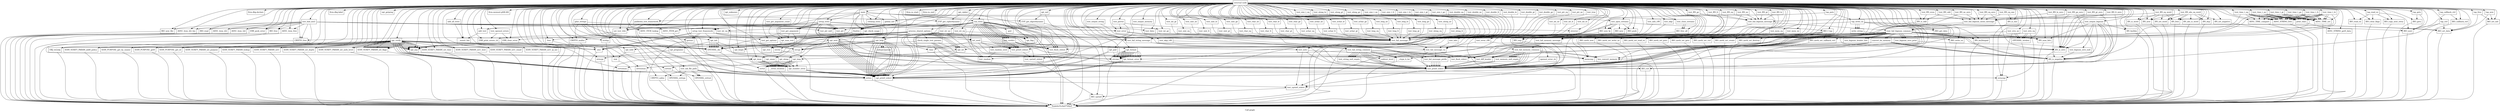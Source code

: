 digraph "Call graph" {
	label="Call graph";

	Node0x55c9e07604c0 [shape=record,label="{external node}"];
	Node0x55c9e07604c0 -> Node0x55c9e04ead40;
	Node0x55c9e07604c0 -> Node0x55c9e04eada0;
	Node0x55c9e07604c0 -> Node0x55c9e0549980;
	Node0x55c9e07604c0 -> Node0x55c9e0549630;
	Node0x55c9e07604c0 -> Node0x55c9e0549830;
	Node0x55c9e07604c0 -> Node0x55c9e05498a0;
	Node0x55c9e07604c0 -> Node0x55c9e0549a80;
	Node0x55c9e07604c0 -> Node0x55c9e0549af0;
	Node0x55c9e07604c0 -> Node0x55c9e0549b20;
	Node0x55c9e07604c0 -> Node0x55c9e04c09b0;
	Node0x55c9e07604c0 -> Node0x55c9e04c0a90;
	Node0x55c9e07604c0 -> Node0x55c9e04c0b70;
	Node0x55c9e07604c0 -> Node0x55c9e04c0be0;
	Node0x55c9e07604c0 -> Node0x55c9e04c13b0;
	Node0x55c9e07604c0 -> Node0x55c9e04c0c50;
	Node0x55c9e07604c0 -> Node0x55c9e04c0d30;
	Node0x55c9e07604c0 -> Node0x55c9e04c0da0;
	Node0x55c9e07604c0 -> Node0x55c9e04c1220;
	Node0x55c9e07604c0 -> Node0x55c9e0760610;
	Node0x55c9e07604c0 -> Node0x55c9e0760680;
	Node0x55c9e07604c0 -> Node0x55c9e0760720;
	Node0x55c9e07604c0 -> Node0x55c9e07607c0;
	Node0x55c9e07604c0 -> Node0x55c9e0760830;
	Node0x55c9e07604c0 -> Node0x55c9e07608a0;
	Node0x55c9e07604c0 -> Node0x55c9e07608d0;
	Node0x55c9e07604c0 -> Node0x55c9e07609b0;
	Node0x55c9e07604c0 -> Node0x55c9e0760a50;
	Node0x55c9e07604c0 -> Node0x55c9e0760ac0;
	Node0x55c9e07604c0 -> Node0x55c9e0760f80;
	Node0x55c9e07604c0 -> Node0x55c9e0761020;
	Node0x55c9e07604c0 -> Node0x55c9e0761090;
	Node0x55c9e07604c0 -> Node0x55c9e0761130;
	Node0x55c9e07604c0 -> Node0x55c9e0761160;
	Node0x55c9e07604c0 -> Node0x55c9e0761210;
	Node0x55c9e07604c0 -> Node0x55c9e0761240;
	Node0x55c9e07604c0 -> Node0x55c9e07612b0;
	Node0x55c9e07604c0 -> Node0x55c9e0761440;
	Node0x55c9e07604c0 -> Node0x55c9e07614b0;
	Node0x55c9e07604c0 -> Node0x55c9e0761590;
	Node0x55c9e07604c0 -> Node0x55c9e07615c0;
	Node0x55c9e07604c0 -> Node0x55c9e0762380;
	Node0x55c9e07604c0 -> Node0x55c9e07623b0;
	Node0x55c9e07604c0 -> Node0x55c9e0762490;
	Node0x55c9e07604c0 -> Node0x55c9e07624c0;
	Node0x55c9e07604c0 -> Node0x55c9e07625a0;
	Node0x55c9e07604c0 -> Node0x55c9e07625d0;
	Node0x55c9e07604c0 -> Node0x55c9e0762680;
	Node0x55c9e07604c0 -> Node0x55c9e07626f0;
	Node0x55c9e07604c0 -> Node0x55c9e0762760;
	Node0x55c9e07604c0 -> Node0x55c9e07627d0;
	Node0x55c9e07604c0 -> Node0x55c9e0762840;
	Node0x55c9e07604c0 -> Node0x55c9e07628b0;
	Node0x55c9e07604c0 -> Node0x55c9e0762920;
	Node0x55c9e07604c0 -> Node0x55c9e0762990;
	Node0x55c9e07604c0 -> Node0x55c9e0762a00;
	Node0x55c9e07604c0 -> Node0x55c9e0762a70;
	Node0x55c9e07604c0 -> Node0x55c9e0762ae0;
	Node0x55c9e07604c0 -> Node0x55c9e0762b50;
	Node0x55c9e07604c0 -> Node0x55c9e07633d0;
	Node0x55c9e07604c0 -> Node0x55c9e0763440;
	Node0x55c9e07604c0 -> Node0x55c9e07634b0;
	Node0x55c9e07604c0 -> Node0x55c9e0763520;
	Node0x55c9e07604c0 -> Node0x55c9e0763890;
	Node0x55c9e07604c0 -> Node0x55c9e0763930;
	Node0x55c9e07604c0 -> Node0x55c9e07638c0;
	Node0x55c9e07604c0 -> Node0x55c9e0764a20;
	Node0x55c9e07604c0 -> Node0x55c9e0764af0;
	Node0x55c9e07604c0 -> Node0x55c9e0764b60;
	Node0x55c9e07604c0 -> Node0x55c9e0764bd0;
	Node0x55c9e07604c0 -> Node0x55c9e0764c40;
	Node0x55c9e07604c0 -> Node0x55c9e0764ce0;
	Node0x55c9e07604c0 -> Node0x55c9e0764d10;
	Node0x55c9e07604c0 -> Node0x55c9e0549910;
	Node0x55c9e07604c0 -> Node0x55c9e0761b10;
	Node0x55c9e07604c0 -> Node0x55c9e0761be0;
	Node0x55c9e07604c0 -> Node0x55c9e0761c80;
	Node0x55c9e07604c0 -> Node0x55c9e0761cf0;
	Node0x55c9e07604c0 -> Node0x55c9e0761d60;
	Node0x55c9e07604c0 -> Node0x55c9e0761e70;
	Node0x55c9e07604c0 -> Node0x55c9e0762060;
	Node0x55c9e07604c0 -> Node0x55c9e07620d0;
	Node0x55c9e07604c0 -> Node0x55c9e0762170;
	Node0x55c9e07604c0 -> Node0x55c9e0762210;
	Node0x55c9e07604c0 -> Node0x55c9e057f4b0;
	Node0x55c9e07604c0 -> Node0x55c9e057fe10;
	Node0x55c9e07604c0 -> Node0x55c9e057feb0;
	Node0x55c9e07604c0 -> Node0x55c9e057ff50;
	Node0x55c9e07604c0 -> Node0x55c9e057ffc0;
	Node0x55c9e07604c0 -> Node0x55c9e0580200;
	Node0x55c9e07604c0 -> Node0x55c9e05802a0;
	Node0x55c9e07604c0 -> Node0x55c9e0580420;
	Node0x55c9e07604c0 -> Node0x55c9e0580450;
	Node0x55c9e07604c0 -> Node0x55c9e0580500;
	Node0x55c9e07604c0 -> Node0x55c9e0580680;
	Node0x55c9e07604c0 -> Node0x55c9e0580780;
	Node0x55c9e07604c0 -> Node0x55c9e0580b30;
	Node0x55c9e07604c0 -> Node0x55c9e04ead70;
	Node0x55c9e07604c0 -> Node0x55c9e0580a50;
	Node0x55c9e07604c0 -> Node0x55c9e0760a20;
	Node0x55c9e07604c0 -> Node0x55c9e0761ea0;
	Node0x55c9e07604c0 -> Node0x55c9e057fff0;
	Node0x55c9e07604c0 -> Node0x55c9e057f550;
	Node0x55c9e07604c0 -> Node0x55c9e0761fc0;
	Node0x55c9e07604c0 -> Node0x55c9e0580820;
	Node0x55c9e07604c0 -> Node0x55c9e0580d90;
	Node0x55c9e07604c0 -> Node0x55c9e0580dc0;
	Node0x55c9e07604c0 -> Node0x55c9e0580f60;
	Node0x55c9e07604c0 -> Node0x55c9e0581040;
	Node0x55c9e07604c0 -> Node0x55c9e0549750;
	Node0x55c9e07604c0 -> Node0x55c9e0581070;
	Node0x55c9e07604c0 -> Node0x55c9e05811a0;
	Node0x55c9e07604c0 -> Node0x55c9e05497c0;
	Node0x55c9e07604c0 -> Node0x55c9e05812b0;
	Node0x55c9e07604c0 -> Node0x55c9e0581420;
	Node0x55c9e07604c0 -> Node0x55c9e0581450;
	Node0x55c9e07604c0 -> Node0x55c9e04c0b00;
	Node0x55c9e07604c0 -> Node0x55c9e0581620;
	Node0x55c9e07604c0 -> Node0x55c9e05816c0;
	Node0x55c9e07604c0 -> Node0x55c9e0581760;
	Node0x55c9e07604c0 -> Node0x55c9e0581800;
	Node0x55c9e07604c0 -> Node0x55c9e04c0a20;
	Node0x55c9e07604c0 -> Node0x55c9e05818d0;
	Node0x55c9e07604c0 -> Node0x55c9e0581970;
	Node0x55c9e07604c0 -> Node0x55c9e0581a10;
	Node0x55c9e07604c0 -> Node0x55c9e0581ab0;
	Node0x55c9e07604c0 -> Node0x55c9e0581b50;
	Node0x55c9e07604c0 -> Node0x55c9e0581bf0;
	Node0x55c9e07604c0 -> Node0x55c9e0581c90;
	Node0x55c9e07604c0 -> Node0x55c9e0581d30;
	Node0x55c9e07604c0 -> Node0x55c9e0763a40;
	Node0x55c9e07604c0 -> Node0x55c9e0763ae0;
	Node0x55c9e07604c0 -> Node0x55c9e0763b80;
	Node0x55c9e07604c0 -> Node0x55c9e0763c20;
	Node0x55c9e07604c0 -> Node0x55c9e0763cc0;
	Node0x55c9e07604c0 -> Node0x55c9e0763d60;
	Node0x55c9e07604c0 -> Node0x55c9e0763e00;
	Node0x55c9e07604c0 -> Node0x55c9e0763ea0;
	Node0x55c9e07604c0 -> Node0x55c9e0763f40;
	Node0x55c9e07604c0 -> Node0x55c9e0763fe0;
	Node0x55c9e07604c0 -> Node0x55c9e0764080;
	Node0x55c9e07604c0 -> Node0x55c9e0764120;
	Node0x55c9e07604c0 -> Node0x55c9e07641c0;
	Node0x55c9e07604c0 -> Node0x55c9e0764260;
	Node0x55c9e07604c0 -> Node0x55c9e0764300;
	Node0x55c9e07604c0 -> Node0x55c9e07643a0;
	Node0x55c9e07604c0 -> Node0x55c9e0764440;
	Node0x55c9e07604c0 -> Node0x55c9e07644e0;
	Node0x55c9e07604c0 -> Node0x55c9e0764580;
	Node0x55c9e07604c0 -> Node0x55c9e0764620;
	Node0x55c9e07604c0 -> Node0x55c9e07646c0;
	Node0x55c9e07604c0 -> Node0x55c9e0764760;
	Node0x55c9e07604c0 -> Node0x55c9e0764800;
	Node0x55c9e07604c0 -> Node0x55c9e07648a0;
	Node0x55c9e07604c0 -> Node0x55c9e0764940;
	Node0x55c9e07604c0 -> Node0x55c9e0581d60;
	Node0x55c9e07604c0 -> Node0x55c9e0581e00;
	Node0x55c9e07604c0 -> Node0x55c9e0581ea0;
	Node0x55c9e07604c0 -> Node0x55c9e0581f40;
	Node0x55c9e07604c0 -> Node0x55c9e0581fe0;
	Node0x55c9e07604c0 -> Node0x55c9e0582080;
	Node0x55c9e07604c0 -> Node0x55c9e0582120;
	Node0x55c9e07604c0 -> Node0x55c9e05821c0;
	Node0x55c9e07604c0 -> Node0x55c9e0582260;
	Node0x55c9e07604c0 -> Node0x55c9e0582300;
	Node0x55c9e07604c0 -> Node0x55c9e05823a0;
	Node0x55c9e07604c0 -> Node0x55c9e04c0940;
	Node0x55c9e07604c0 -> Node0x55c9e05496a0;
	Node0x55c9e07604c0 -> Node0x55c9e05824a0;
	Node0x55c9e07604c0 -> Node0x55c9e04c0cc0;
	Node0x55c9e07604c0 -> Node0x55c9e0582570;
	Node0x55c9e07604c0 -> Node0x55c9e0582730;
	Node0x55c9e07604c0 -> Node0x55c9e0582760;
	Node0x55c9e07604c0 -> Node0x55c9e05828d0;
	Node0x55c9e07604c0 -> Node0x55c9e05829d0;
	Node0x55c9e07604c0 -> Node0x55c9e0582a00;
	Node0x55c9e07604c0 -> Node0x55c9e0582b00;
	Node0x55c9e07604c0 -> Node0x55c9e0582be0;
	Node0x55c9e07604c0 -> Node0x55c9e0582ce0;
	Node0x55c9e07604c0 -> Node0x55c9e0582e40;
	Node0x55c9e07604c0 -> Node0x55c9e0582eb0;
	Node0x55c9e07604c0 -> Node0x55c9e0583010;
	Node0x55c9e07604c0 -> Node0x55c9e0583040;
	Node0x55c9e07604c0 -> Node0x55c9e0583100;
	Node0x55c9e07604c0 -> Node0x55c9e05831c0;
	Node0x55c9e07604c0 -> Node0x55c9e05832c0;
	Node0x55c9e07604c0 -> Node0x55c9e0583440;
	Node0x55c9e07604c0 -> Node0x55c9e0528d00;
	Node0x55c9e07604c0 -> Node0x55c9e0528d30;
	Node0x55c9e07604c0 -> Node0x55c9e0528e80;
	Node0x55c9e07604c0 -> Node0x55c9e0528ef0;
	Node0x55c9e07604c0 -> Node0x55c9e0529040;
	Node0x55c9e07604c0 -> Node0x55c9e05290b0;
	Node0x55c9e07604c0 -> Node0x55c9e0529240;
	Node0x55c9e07604c0 -> Node0x55c9e05292e0;
	Node0x55c9e07604c0 -> Node0x55c9e0529350;
	Node0x55c9e07604c0 -> Node0x55c9e0529440;
	Node0x55c9e07604c0 -> Node0x55c9e0529470;
	Node0x55c9e07604c0 -> Node0x55c9e0529570;
	Node0x55c9e07604c0 -> Node0x55c9e0529610;
	Node0x55c9e07604c0 -> Node0x55c9e05295a0;
	Node0x55c9e07604c0 -> Node0x55c9e05297a0;
	Node0x55c9e07604c0 -> Node0x55c9e05299e0;
	Node0x55c9e07604c0 -> Node0x55c9e0529a50;
	Node0x55c9e07604c0 -> Node0x55c9e0529a80;
	Node0x55c9e07604c0 -> Node0x55c9e0529b30;
	Node0x55c9e07604c0 -> Node0x55c9e0529d40;
	Node0x55c9e07604c0 -> Node0x55c9e0529db0;
	Node0x55c9e07604c0 -> Node0x55c9e0529de0;
	Node0x55c9e07604c0 -> Node0x55c9e052a010;
	Node0x55c9e07604c0 -> Node0x55c9e052a0e0;
	Node0x55c9e07604c0 -> Node0x55c9e052a1e0;
	Node0x55c9e07604c0 -> Node0x55c9e052a210;
	Node0x55c9e07604c0 -> Node0x55c9e052a390;
	Node0x55c9e07604c0 -> Node0x55c9e052a510;
	Node0x55c9e07604c0 -> Node0x55c9e052a690;
	Node0x55c9e07604c0 -> Node0x55c9e05807f0;
	Node0x55c9e07604c0 -> Node0x55c9e052a810;
	Node0x55c9e07604c0 -> Node0x55c9e052aa40;
	Node0x55c9e07604c0 -> Node0x55c9e052aab0;
	Node0x55c9e07604c0 -> Node0x55c9e0580ac0;
	Node0x55c9e07604c0 -> Node0x55c9e052acc0;
	Node0x55c9e07604c0 -> Node0x55c9e057fcf0;
	Node0x55c9e07604c0 -> Node0x55c9e04dbc40;
	Node0x55c9e07604c0 -> Node0x55c9e0580b90;
	Node0x55c9e07604c0 -> Node0x55c9e0761f50;
	Node0x55c9e07604c0 -> Node0x55c9e04dbd40;
	Node0x55c9e07604c0 -> Node0x55c9e057fd60;
	Node0x55c9e07604c0 -> Node0x55c9e04dbe40;
	Node0x55c9e07604c0 -> Node0x55c9e05825a0;
	Node0x55c9e07604c0 -> Node0x55c9e04dc1e0;
	Node0x55c9e07604c0 -> Node0x55c9e04dc6e0;
	Node0x55c9e07604c0 -> Node0x55c9e0582d80;
	Node0x55c9e07604c0 -> Node0x55c9e04dc870;
	Node0x55c9e07604c0 -> Node0x55c9e04dc9e0;
	Node0x55c9e07604c0 -> Node0x55c9e0582f50;
	Node0x55c9e07604c0 -> Node0x55c9e04dd080;
	Node0x55c9e07604c0 -> Node0x55c9e04dd0f0;
	Node0x55c9e07604c0 -> Node0x55c9e0582b70;
	Node0x55c9e07604c0 -> Node0x55c9e04dd360;
	Node0x55c9e07604c0 -> Node0x55c9e0580890;
	Node0x55c9e07604c0 -> Node0x55c9e052a990;
	Node0x55c9e07604c0 -> Node0x55c9e04dd500;
	Node0x55c9e07604c0 -> Node0x55c9e04ddb80;
	Node0x55c9e07604c0 -> Node0x55c9e04dd5a0;
	Node0x55c9e07604c0 -> Node0x55c9e04ddde0;
	Node0x55c9e07604c0 -> Node0x55c9e04dd530;
	Node0x55c9e07604c0 -> Node0x55c9e04ddfd0;
	Node0x55c9e07604c0 -> Node0x55c9e04dd6a0;
	Node0x55c9e07604c0 -> Node0x55c9e04de070;
	Node0x55c9e07604c0 -> Node0x55c9e04dd710;
	Node0x55c9e07604c0 -> Node0x55c9e04de1d0;
	Node0x55c9e07604c0 -> Node0x55c9e04dd780;
	Node0x55c9e07604c0 -> Node0x55c9e04de350;
	Node0x55c9e07604c0 -> Node0x55c9e04dd7f0;
	Node0x55c9e07604c0 -> Node0x55c9e04de460;
	Node0x55c9e07604c0 -> Node0x55c9e04dd860;
	Node0x55c9e07604c0 -> Node0x55c9e04de550;
	Node0x55c9e07604c0 -> Node0x55c9e04dd8d0;
	Node0x55c9e07604c0 -> Node0x55c9e04ddbf0;
	Node0x55c9e07604c0 -> Node0x55c9e04e2600;
	Node0x55c9e07604c0 -> Node0x55c9e04ddc20;
	Node0x55c9e07604c0 -> Node0x55c9e04de3f0;
	Node0x55c9e07604c0 -> Node0x55c9e04de110;
	Node0x55c9e07604c0 -> Node0x55c9e04dde80;
	Node0x55c9e07604c0 -> Node0x55c9e04dde10;
	Node0x55c9e07604c0 -> Node0x55c9e04ddf30;
	Node0x55c9e07604c0 -> Node0x55c9e04ddc90;
	Node0x55c9e07604c0 -> Node0x55c9e04e2870;
	Node0x55c9e04eada0 [shape=record,label="{setup_tests}"];
	Node0x55c9e04eada0 -> Node0x55c9e04ead70;
	Node0x55c9e04eada0 -> Node0x55c9e05496a0;
	Node0x55c9e04eada0 -> Node0x55c9e04ead70;
	Node0x55c9e04eada0 -> Node0x55c9e05496a0;
	Node0x55c9e04eada0 -> Node0x55c9e04ead70;
	Node0x55c9e04eada0 -> Node0x55c9e05496a0;
	Node0x55c9e04eada0 -> Node0x55c9e0549630;
	Node0x55c9e04eada0 -> Node0x55c9e0549750;
	Node0x55c9e04eada0 -> Node0x55c9e05497c0;
	Node0x55c9e04eada0 -> Node0x55c9e0549830;
	Node0x55c9e04eada0 -> Node0x55c9e05497c0;
	Node0x55c9e04eada0 -> Node0x55c9e05498a0;
	Node0x55c9e04eada0 -> Node0x55c9e0549750;
	Node0x55c9e04eada0 -> Node0x55c9e0549910;
	Node0x55c9e04ead40 [shape=record,label="{test_get_options}"];
	Node0x55c9e0549980 [shape=record,label="{llvm.dbg.declare}"];
	Node0x55c9e0549630 [shape=record,label="{ASN1_ITEM_lookup}"];
	Node0x55c9e0549630 -> Node0x55c9e075f4e0;
	Node0x55c9e04c0c50 [shape=record,label="{ERR_peek_error}"];
	Node0x55c9e04c0c50 -> Node0x55c9e075f4e0;
	Node0x55c9e04c0d30 [shape=record,label="{BIO_free}"];
	Node0x55c9e04c0d30 -> Node0x55c9e075f4e0;
	Node0x55c9e04c0da0 [shape=record,label="{CRYPTO_free}"];
	Node0x55c9e04c0da0 -> Node0x55c9e075f4e0;
	Node0x55c9e04c1220 [shape=record,label="{ASN1_item_free}"];
	Node0x55c9e04c1220 -> Node0x55c9e075f4e0;
	Node0x55c9e0760610 [shape=record,label="{opt_progname}"];
	Node0x55c9e0760610 -> Node0x55c9e0760680;
	Node0x55c9e0760610 -> Node0x55c9e0760720;
	Node0x55c9e0760680 [shape=record,label="{strlen}"];
	Node0x55c9e0760680 -> Node0x55c9e075f4e0;
	Node0x55c9e0760720 [shape=record,label="{strncpy}"];
	Node0x55c9e0760720 -> Node0x55c9e075f4e0;
	Node0x55c9e07607c0 [shape=record,label="{opt_getprog}"];
	Node0x55c9e05814c0 [shape=record,label="{test_fail_message}"];
	Node0x55c9e05814c0 -> Node0x55c9e0580f00;
	Node0x55c9e0581620 [shape=record,label="{test_int_ne}"];
	Node0x55c9e0581620 -> Node0x55c9e05814c0;
	Node0x55c9e05816c0 [shape=record,label="{test_int_lt}"];
	Node0x55c9e05816c0 -> Node0x55c9e05814c0;
	Node0x55c9e0581760 [shape=record,label="{test_int_le}"];
	Node0x55c9e0581760 -> Node0x55c9e05814c0;
	Node0x55c9e0581800 [shape=record,label="{test_int_gt}"];
	Node0x55c9e0581800 -> Node0x55c9e05814c0;
	Node0x55c9e04c0a20 [shape=record,label="{test_int_ge}"];
	Node0x55c9e04c0a20 -> Node0x55c9e05814c0;
	Node0x55c9e05818d0 [shape=record,label="{test_uint_eq}"];
	Node0x55c9e05818d0 -> Node0x55c9e05814c0;
	Node0x55c9e0581970 [shape=record,label="{test_uint_ne}"];
	Node0x55c9e0581970 -> Node0x55c9e05814c0;
	Node0x55c9e0581a10 [shape=record,label="{test_uint_lt}"];
	Node0x55c9e0581a10 -> Node0x55c9e05814c0;
	Node0x55c9e0581ab0 [shape=record,label="{test_uint_le}"];
	Node0x55c9e0581ab0 -> Node0x55c9e05814c0;
	Node0x55c9e0581b50 [shape=record,label="{test_uint_gt}"];
	Node0x55c9e0581b50 -> Node0x55c9e05814c0;
	Node0x55c9e0581bf0 [shape=record,label="{test_uint_ge}"];
	Node0x55c9e0581bf0 -> Node0x55c9e05814c0;
	Node0x55c9e0581c90 [shape=record,label="{test_char_eq}"];
	Node0x55c9e0581c90 -> Node0x55c9e05814c0;
	Node0x55c9e0581d30 [shape=record,label="{test_char_ne}"];
	Node0x55c9e0581d30 -> Node0x55c9e05814c0;
	Node0x55c9e0763a40 [shape=record,label="{test_char_lt}"];
	Node0x55c9e0763a40 -> Node0x55c9e05814c0;
	Node0x55c9e0763ae0 [shape=record,label="{test_char_le}"];
	Node0x55c9e0763ae0 -> Node0x55c9e05814c0;
	Node0x55c9e0763b80 [shape=record,label="{test_char_gt}"];
	Node0x55c9e0763b80 -> Node0x55c9e05814c0;
	Node0x55c9e0763c20 [shape=record,label="{test_char_ge}"];
	Node0x55c9e0763c20 -> Node0x55c9e05814c0;
	Node0x55c9e0763cc0 [shape=record,label="{test_uchar_eq}"];
	Node0x55c9e0763cc0 -> Node0x55c9e05814c0;
	Node0x55c9e0763d60 [shape=record,label="{test_uchar_ne}"];
	Node0x55c9e0763d60 -> Node0x55c9e05814c0;
	Node0x55c9e0763e00 [shape=record,label="{test_uchar_lt}"];
	Node0x55c9e0763e00 -> Node0x55c9e05814c0;
	Node0x55c9e0763ea0 [shape=record,label="{test_uchar_le}"];
	Node0x55c9e0763ea0 -> Node0x55c9e05814c0;
	Node0x55c9e0763f40 [shape=record,label="{test_uchar_gt}"];
	Node0x55c9e0763f40 -> Node0x55c9e05814c0;
	Node0x55c9e0763fe0 [shape=record,label="{test_uchar_ge}"];
	Node0x55c9e0763fe0 -> Node0x55c9e05814c0;
	Node0x55c9e0764080 [shape=record,label="{test_long_eq}"];
	Node0x55c9e0764080 -> Node0x55c9e05814c0;
	Node0x55c9e0582f50 [shape=record,label="{test_fail_bignum_mono_message}"];
	Node0x55c9e0582f50 -> Node0x55c9e04dc780;
	Node0x55c9e0582f50 -> Node0x55c9e057fff0;
	Node0x55c9e04dd080 [shape=record,label="{test_output_bignum}"];
	Node0x55c9e04dd080 -> Node0x55c9e0582eb0;
	Node0x55c9e04dd080 -> Node0x55c9e04dcf30;
	Node0x55c9e04dd080 -> Node0x55c9e057fff0;
	Node0x55c9e04dd080 -> Node0x55c9e04dc870;
	Node0x55c9e04dd080 -> Node0x55c9e04dd0f0;
	Node0x55c9e04dd080 -> Node0x55c9e04dd000;
	Node0x55c9e04dd080 -> Node0x55c9e05832c0;
	Node0x55c9e04dd080 -> Node0x55c9e057fff0;
	Node0x55c9e04dd080 -> Node0x55c9e04dc780;
	Node0x55c9e04dd0f0 [shape=record,label="{BN_bn2bin}"];
	Node0x55c9e04dd0f0 -> Node0x55c9e075f4e0;
	Node0x55c9e0582b70 [shape=record,label="{test_fail_memory_message}"];
	Node0x55c9e0582b70 -> Node0x55c9e04dd330;
	Node0x55c9e0582b70 -> Node0x55c9e057fff0;
	Node0x55c9e04dd330 [shape=record,label="{test_fail_memory_common}"];
	Node0x55c9e04dd330 -> Node0x55c9e0580d90;
	Node0x55c9e04dd330 -> Node0x55c9e04dd3d0;
	Node0x55c9e04dd330 -> Node0x55c9e04dc060;
	Node0x55c9e04dd330 -> Node0x55c9e04dd3d0;
	Node0x55c9e04dd330 -> Node0x55c9e04dd3d0;
	Node0x55c9e04dd330 -> Node0x55c9e04c0be0;
	Node0x55c9e04dd330 -> Node0x55c9e04dc060;
	Node0x55c9e04dd330 -> Node0x55c9e04dd000;
	Node0x55c9e04dd330 -> Node0x55c9e04dd000;
	Node0x55c9e04dd330 -> Node0x55c9e057fff0;
	Node0x55c9e04dd330 -> Node0x55c9e04dd3d0;
	Node0x55c9e04dd330 -> Node0x55c9e057fff0;
	Node0x55c9e04dd330 -> Node0x55c9e04dd3d0;
	Node0x55c9e04dd330 -> Node0x55c9e057fff0;
	Node0x55c9e04dd330 -> Node0x55c9e057fff0;
	Node0x55c9e04dd330 -> Node0x55c9e057fd60;
	Node0x55c9e04dd3d0 [shape=record,label="{test_memory_null_empty}"];
	Node0x55c9e04dd3d0 -> Node0x55c9e057fff0;
	Node0x55c9e04dd3d0 -> Node0x55c9e057fff0;
	Node0x55c9e04dd360 [shape=record,label="{test_output_memory}"];
	Node0x55c9e04dd360 -> Node0x55c9e04dd330;
	Node0x55c9e0580890 [shape=record,label="{global_init}"];
	Node0x55c9e052a990 [shape=record,label="{BIO_f_tap}"];
	Node0x55c9e052a990 -> Node0x55c9e04dd500;
	Node0x55c9e052a990 -> Node0x55c9e04dd5a0;
	Node0x55c9e052a990 -> Node0x55c9e04dd530;
	Node0x55c9e052a990 -> Node0x55c9e04dd6a0;
	Node0x55c9e052a990 -> Node0x55c9e04dd710;
	Node0x55c9e052a990 -> Node0x55c9e04dd780;
	Node0x55c9e052a990 -> Node0x55c9e04dd7f0;
	Node0x55c9e052a990 -> Node0x55c9e04dd860;
	Node0x55c9e052a990 -> Node0x55c9e04dd8d0;
	Node0x55c9e04dd500 [shape=record,label="{BIO_meth_new}"];
	Node0x55c9e04dd500 -> Node0x55c9e075f4e0;
	Node0x55c9e04ddb80 [shape=record,label="{tap_write_ex}"];
	Node0x55c9e04ddb80 -> Node0x55c9e04ddbf0;
	Node0x55c9e04ddb80 -> Node0x55c9e04ddc90;
	Node0x55c9e04ddb80 -> Node0x55c9e04ddc20;
	Node0x55c9e04ddb80 -> Node0x55c9e0761c80;
	Node0x55c9e04ddb80 -> Node0x55c9e04ddd40;
	Node0x55c9e04ddb80 -> Node0x55c9e04ddd40;
	Node0x55c9e04ddb80 -> Node0x55c9e04ddd40;
	Node0x55c9e04ddb80 -> Node0x55c9e04ddc20;
	Node0x55c9e04dd5a0 [shape=record,label="{BIO_meth_set_write_ex}"];
	Node0x55c9e04dd5a0 -> Node0x55c9e075f4e0;
	Node0x55c9e04ddde0 [shape=record,label="{tap_read_ex}"];
	Node0x55c9e04ddde0 -> Node0x55c9e04ddbf0;
	Node0x55c9e04ddde0 -> Node0x55c9e04dde80;
	Node0x55c9e04ddde0 -> Node0x55c9e04dde10;
	Node0x55c9e04ddde0 -> Node0x55c9e04ddf30;
	Node0x55c9e04dd530 [shape=record,label="{BIO_meth_set_read_ex}"];
	Node0x55c9e04dd530 -> Node0x55c9e075f4e0;
	Node0x55c9e04ddfd0 [shape=record,label="{tap_puts}"];
	Node0x55c9e04ddfd0 -> Node0x55c9e0760680;
	Node0x55c9e04ddfd0 -> Node0x55c9e04ddb80;
	Node0x55c9e04dd6a0 [shape=record,label="{BIO_meth_set_puts}"];
	Node0x55c9e04dd6a0 -> Node0x55c9e075f4e0;
	Node0x55c9e04de070 [shape=record,label="{tap_gets}"];
	Node0x55c9e04de070 -> Node0x55c9e04ddbf0;
	Node0x55c9e04de070 -> Node0x55c9e04de110;
	Node0x55c9e0549830 [shape=record,label="{ASN1_ITEM_get}"];
	Node0x55c9e0549830 -> Node0x55c9e075f4e0;
	Node0x55c9e05498a0 [shape=record,label="{strcmp}"];
	Node0x55c9e05498a0 -> Node0x55c9e075f4e0;
	Node0x55c9e0549a80 [shape=record,label="{test_bad_asn1}"];
	Node0x55c9e0549a80 -> Node0x55c9e0549af0;
	Node0x55c9e0549a80 -> Node0x55c9e05496a0;
	Node0x55c9e0549a80 -> Node0x55c9e0549b20;
	Node0x55c9e0549a80 -> Node0x55c9e04c0940;
	Node0x55c9e0549a80 -> Node0x55c9e04c09b0;
	Node0x55c9e0549a80 -> Node0x55c9e04c0a20;
	Node0x55c9e0549a80 -> Node0x55c9e04c0a90;
	Node0x55c9e0549a80 -> Node0x55c9e04c0b00;
	Node0x55c9e0549a80 -> Node0x55c9e04c0b70;
	Node0x55c9e0549a80 -> Node0x55c9e04c0b00;
	Node0x55c9e0549a80 -> Node0x55c9e04c0be0;
	Node0x55c9e0549a80 -> Node0x55c9e04c0b00;
	Node0x55c9e0549a80 -> Node0x55c9e04c0b00;
	Node0x55c9e0549a80 -> Node0x55c9e04c0c50;
	Node0x55c9e0549a80 -> Node0x55c9e04c0cc0;
	Node0x55c9e0549a80 -> Node0x55c9e04c0d30;
	Node0x55c9e0549a80 -> Node0x55c9e04c0da0;
	Node0x55c9e0549a80 -> Node0x55c9e04c1220;
	Node0x55c9e0549af0 [shape=record,label="{BIO_new_file}"];
	Node0x55c9e0549af0 -> Node0x55c9e075f4e0;
	Node0x55c9e0549b20 [shape=record,label="{ASN1_item_d2i_bio}"];
	Node0x55c9e0549b20 -> Node0x55c9e075f4e0;
	Node0x55c9e04c09b0 [shape=record,label="{BIO_read}"];
	Node0x55c9e04c09b0 -> Node0x55c9e075f4e0;
	Node0x55c9e04c0a90 [shape=record,label="{ASN1_item_d2i}"];
	Node0x55c9e04c0a90 -> Node0x55c9e075f4e0;
	Node0x55c9e04c0b70 [shape=record,label="{ASN1_item_i2d}"];
	Node0x55c9e04c0b70 -> Node0x55c9e075f4e0;
	Node0x55c9e04c0be0 [shape=record,label="{memcmp}"];
	Node0x55c9e04c0be0 -> Node0x55c9e075f4e0;
	Node0x55c9e04c13b0 [shape=record,label="{llvm.dbg.label}"];
	Node0x55c9e057fff0 [shape=record,label="{test_printf_stderr}"];
	Node0x55c9e057fff0 -> Node0x55c9e0580b90;
	Node0x55c9e057f550 [shape=record,label="{test_random}"];
	Node0x55c9e0761fc0 [shape=record,label="{test_random_seed}"];
	Node0x55c9e0761fc0 -> Node0x55c9e057f550;
	Node0x55c9e0580820 [shape=record,label="{cleanup_tests}"];
	Node0x55c9e0580d90 [shape=record,label="{test_fail_message_prefix}"];
	Node0x55c9e0580d90 -> Node0x55c9e057fff0;
	Node0x55c9e0580d90 -> Node0x55c9e057fff0;
	Node0x55c9e0580d90 -> Node0x55c9e057fff0;
	Node0x55c9e0580d90 -> Node0x55c9e057fff0;
	Node0x55c9e0580d90 -> Node0x55c9e057fff0;
	Node0x55c9e0580d90 -> Node0x55c9e057fff0;
	Node0x55c9e0580dc0 [shape=record,label="{test_info_c90}"];
	Node0x55c9e0580dc0 -> Node0x55c9e0580f00;
	Node0x55c9e0580f00 [shape=record,label="{test_fail_message_va}"];
	Node0x55c9e0580f00 -> Node0x55c9e0580d90;
	Node0x55c9e0580f00 -> Node0x55c9e0580b90;
	Node0x55c9e0580f00 -> Node0x55c9e057fff0;
	Node0x55c9e0580f00 -> Node0x55c9e057fd60;
	Node0x55c9e0580f60 [shape=record,label="{test_info}"];
	Node0x55c9e0580f60 -> Node0x55c9e0580f00;
	Node0x55c9e0581040 [shape=record,label="{test_error_c90}"];
	Node0x55c9e0581040 -> Node0x55c9e0580f00;
	Node0x55c9e0581040 -> Node0x55c9e057fff0;
	Node0x55c9e0549750 [shape=record,label="{test_error}"];
	Node0x55c9e0549750 -> Node0x55c9e0580f00;
	Node0x55c9e0549750 -> Node0x55c9e057fff0;
	Node0x55c9e0581070 [shape=record,label="{test_perror}"];
	Node0x55c9e0581070 -> Node0x55c9e0761240;
	Node0x55c9e0581070 -> Node0x55c9e05811a0;
	Node0x55c9e0581070 -> Node0x55c9e0549750;
	Node0x55c9e05811a0 [shape=record,label="{strerror}"];
	Node0x55c9e05811a0 -> Node0x55c9e075f4e0;
	Node0x55c9e05497c0 [shape=record,label="{test_note}"];
	Node0x55c9e05497c0 -> Node0x55c9e0580b90;
	Node0x55c9e05497c0 -> Node0x55c9e057fff0;
	Node0x55c9e05497c0 -> Node0x55c9e057fd60;
	Node0x55c9e05812b0 [shape=record,label="{test_skip}"];
	Node0x55c9e05812b0 -> Node0x55c9e0580f00;
	Node0x55c9e0581420 [shape=record,label="{test_skip_c90}"];
	Node0x55c9e0581420 -> Node0x55c9e0580f00;
	Node0x55c9e0581420 -> Node0x55c9e057fff0;
	Node0x55c9e0581450 [shape=record,label="{test_openssl_errors}"];
	Node0x55c9e0581450 -> Node0x55c9e057feb0;
	Node0x55c9e0581450 -> Node0x55c9e057fe10;
	Node0x55c9e04c0b00 [shape=record,label="{test_int_eq}"];
	Node0x55c9e04c0b00 -> Node0x55c9e05814c0;
	Node0x55c9e057fd60 [shape=record,label="{test_flush_stderr}"];
	Node0x55c9e057fd60 -> Node0x55c9e04dbd40;
	Node0x55c9e04dbe40 [shape=record,label="{openssl_error_cb}"];
	Node0x55c9e04dbe40 -> Node0x55c9e057fff0;
	Node0x55c9e05825a0 [shape=record,label="{test_fail_string_message}"];
	Node0x55c9e05825a0 -> Node0x55c9e04dbee0;
	Node0x55c9e05825a0 -> Node0x55c9e057fff0;
	Node0x55c9e04dbee0 [shape=record,label="{test_fail_string_common}"];
	Node0x55c9e04dbee0 -> Node0x55c9e0761c80;
	Node0x55c9e04dbee0 -> Node0x55c9e0580d90;
	Node0x55c9e04dbee0 -> Node0x55c9e04dbf10;
	Node0x55c9e04dbee0 -> Node0x55c9e04dc060;
	Node0x55c9e04dbee0 -> Node0x55c9e04dbf10;
	Node0x55c9e04dbee0 -> Node0x55c9e04dbf10;
	Node0x55c9e04dbee0 -> Node0x55c9e05498a0;
	Node0x55c9e04dbee0 -> Node0x55c9e04dc060;
	Node0x55c9e04dbee0 -> Node0x55c9e04dc1e0;
	Node0x55c9e04dbee0 -> Node0x55c9e04dc1e0;
	Node0x55c9e04dbee0 -> Node0x55c9e057fff0;
	Node0x55c9e04dbee0 -> Node0x55c9e04dbf10;
	Node0x55c9e04dbee0 -> Node0x55c9e057fff0;
	Node0x55c9e04dbee0 -> Node0x55c9e04dbf10;
	Node0x55c9e04dbee0 -> Node0x55c9e057fff0;
	Node0x55c9e04dbee0 -> Node0x55c9e057fff0;
	Node0x55c9e04dbee0 -> Node0x55c9e057fd60;
	Node0x55c9e04dbf10 [shape=record,label="{test_string_null_empty}"];
	Node0x55c9e04dbf10 -> Node0x55c9e057fff0;
	Node0x55c9e04dbf10 -> Node0x55c9e057fff0;
	Node0x55c9e04dc060 [shape=record,label="{test_diff_header}"];
	Node0x55c9e04dc060 -> Node0x55c9e057fff0;
	Node0x55c9e04dc060 -> Node0x55c9e057fff0;
	Node0x55c9e04dc1e0 [shape=record,label="{__ctype_b_loc}"];
	Node0x55c9e04dc1e0 -> Node0x55c9e075f4e0;
	Node0x55c9e04dc6e0 [shape=record,label="{test_output_string}"];
	Node0x55c9e04dc6e0 -> Node0x55c9e04dbee0;
	Node0x55c9e0582d80 [shape=record,label="{test_fail_bignum_message}"];
	Node0x55c9e0582d80 -> Node0x55c9e04dc780;
	Node0x55c9e0582d80 -> Node0x55c9e057fff0;
	Node0x55c9e04dc780 [shape=record,label="{test_fail_bignum_common}"];
	Node0x55c9e04dc780 -> Node0x55c9e0580d90;
	Node0x55c9e04dc780 -> Node0x55c9e04dc870;
	Node0x55c9e04dc780 -> Node0x55c9e05832c0;
	Node0x55c9e04dc780 -> Node0x55c9e04dc870;
	Node0x55c9e04dc780 -> Node0x55c9e05832c0;
	Node0x55c9e04dc780 -> Node0x55c9e04dc7b0;
	Node0x55c9e04dc780 -> Node0x55c9e04dc970;
	Node0x55c9e04dc780 -> Node0x55c9e04dc060;
	Node0x55c9e04dc780 -> Node0x55c9e04dc7b0;
	Node0x55c9e04dc780 -> Node0x55c9e04dc970;
	Node0x55c9e04dc780 -> Node0x55c9e04dc970;
	Node0x55c9e04dc780 -> Node0x55c9e0582ce0;
	Node0x55c9e04dc780 -> Node0x55c9e04dc060;
	Node0x55c9e04dc780 -> Node0x55c9e04dc7b0;
	Node0x55c9e04dc780 -> Node0x55c9e05802a0;
	Node0x55c9e04dc780 -> Node0x55c9e057fff0;
	Node0x55c9e04dc780 -> Node0x55c9e04dc9e0;
	Node0x55c9e04dc780 -> Node0x55c9e04dc9e0;
	Node0x55c9e04dc780 -> Node0x55c9e04dce60;
	Node0x55c9e04dc780 -> Node0x55c9e04dce60;
	Node0x55c9e04dc780 -> Node0x55c9e057fff0;
	Node0x55c9e04dc780 -> Node0x55c9e057fff0;
	Node0x55c9e04dc780 -> Node0x55c9e057fff0;
	Node0x55c9e04dc780 -> Node0x55c9e057fff0;
	Node0x55c9e04dc780 -> Node0x55c9e057fff0;
	Node0x55c9e04dc780 -> Node0x55c9e057fff0;
	Node0x55c9e04dc780 -> Node0x55c9e057fd60;
	Node0x55c9e04dc780 -> Node0x55c9e04c0da0;
	Node0x55c9e04dc870 [shape=record,label="{BN_num_bits}"];
	Node0x55c9e04dc870 -> Node0x55c9e075f4e0;
	Node0x55c9e04dc7b0 [shape=record,label="{test_bignum_header_line}"];
	Node0x55c9e04dc7b0 -> Node0x55c9e057fff0;
	Node0x55c9e04dc970 [shape=record,label="{test_bignum_zero_print}"];
	Node0x55c9e04dc970 -> Node0x55c9e04dcf30;
	Node0x55c9e04dc970 -> Node0x55c9e057fff0;
	Node0x55c9e04dc9e0 [shape=record,label="{BN_bn2binpad}"];
	Node0x55c9e04dc9e0 -> Node0x55c9e075f4e0;
	Node0x55c9e04dce60 [shape=record,label="{convert_bn_memory}"];
	Node0x55c9e04dce60 -> Node0x55c9e0582eb0;
	Node0x55c9e04dce60 -> Node0x55c9e04dd000;
	Node0x55c9e04dce60 -> Node0x55c9e05832c0;
	Node0x55c9e04dce60 -> Node0x55c9e05832c0;
	Node0x55c9e04dce60 -> Node0x55c9e05832c0;
	Node0x55c9e04dce60 -> Node0x55c9e0760680;
	Node0x55c9e04dce60 -> Node0x55c9e0764d10;
	Node0x55c9e04dd000 [shape=record,label="{hex_convert_memory}"];
	Node0x55c9e04dcf30 [shape=record,label="{test_bignum_zero_null}"];
	Node0x55c9e04dcf30 -> Node0x55c9e05832c0;
	Node0x55c9e0760830 [shape=record,label="{opt_init}"];
	Node0x55c9e0760830 -> Node0x55c9e07608a0;
	Node0x55c9e0760830 -> Node0x55c9e0760610;
	Node0x55c9e0760830 -> Node0x55c9e07608d0;
	Node0x55c9e0760830 -> Node0x55c9e07608d0;
	Node0x55c9e0760830 -> Node0x55c9e07608d0;
	Node0x55c9e0760830 -> Node0x55c9e05498a0;
	Node0x55c9e0760830 -> Node0x55c9e07608d0;
	Node0x55c9e0760830 -> Node0x55c9e07608d0;
	Node0x55c9e0760830 -> Node0x55c9e07608d0;
	Node0x55c9e07608a0 [shape=record,label="{opt_begin}"];
	Node0x55c9e07608d0 [shape=record,label="{OPENSSL_die}"];
	Node0x55c9e07608d0 -> Node0x55c9e075f4e0;
	Node0x55c9e07609b0 [shape=record,label="{opt_format_error}"];
	Node0x55c9e07609b0 -> Node0x55c9e0760a20;
	Node0x55c9e07609b0 -> Node0x55c9e0760a20;
	Node0x55c9e07609b0 -> Node0x55c9e0760a20;
	Node0x55c9e0760a50 [shape=record,label="{opt_format}"];
	Node0x55c9e0760a50 -> Node0x55c9e07609b0;
	Node0x55c9e0760a50 -> Node0x55c9e07609b0;
	Node0x55c9e0760a50 -> Node0x55c9e07609b0;
	Node0x55c9e0760a50 -> Node0x55c9e05498a0;
	Node0x55c9e0760a50 -> Node0x55c9e05498a0;
	Node0x55c9e0760a50 -> Node0x55c9e07609b0;
	Node0x55c9e0760a50 -> Node0x55c9e07609b0;
	Node0x55c9e0760a50 -> Node0x55c9e07609b0;
	Node0x55c9e0760a50 -> Node0x55c9e07609b0;
	Node0x55c9e0760a50 -> Node0x55c9e07609b0;
	Node0x55c9e0760a50 -> Node0x55c9e07609b0;
	Node0x55c9e0760a50 -> Node0x55c9e05498a0;
	Node0x55c9e0760a50 -> Node0x55c9e05498a0;
	Node0x55c9e0760a50 -> Node0x55c9e07609b0;
	Node0x55c9e0760a50 -> Node0x55c9e05498a0;
	Node0x55c9e0760a50 -> Node0x55c9e05498a0;
	Node0x55c9e0760a50 -> Node0x55c9e07609b0;
	Node0x55c9e0760a50 -> Node0x55c9e05498a0;
	Node0x55c9e0760a50 -> Node0x55c9e05498a0;
	Node0x55c9e0760a50 -> Node0x55c9e05498a0;
	Node0x55c9e0760a50 -> Node0x55c9e05498a0;
	Node0x55c9e0760a50 -> Node0x55c9e07609b0;
	Node0x55c9e07623b0 [shape=record,label="{strtoumax}"];
	Node0x55c9e07623b0 -> Node0x55c9e075f4e0;
	Node0x55c9e0760ac0 [shape=record,label="{opt_cipher}"];
	Node0x55c9e0760ac0 -> Node0x55c9e0760f80;
	Node0x55c9e0760ac0 -> Node0x55c9e0760a20;
	Node0x55c9e0760f80 [shape=record,label="{EVP_get_cipherbyname}"];
	Node0x55c9e0760f80 -> Node0x55c9e075f4e0;
	Node0x55c9e0761020 [shape=record,label="{opt_md}"];
	Node0x55c9e0761020 -> Node0x55c9e0761090;
	Node0x55c9e0761020 -> Node0x55c9e0760a20;
	Node0x55c9e0761090 [shape=record,label="{EVP_get_digestbyname}"];
	Node0x55c9e0761090 -> Node0x55c9e075f4e0;
	Node0x55c9e0761130 [shape=record,label="{opt_pair}"];
	Node0x55c9e0761130 -> Node0x55c9e05498a0;
	Node0x55c9e0761130 -> Node0x55c9e0760a20;
	Node0x55c9e0761130 -> Node0x55c9e0760a20;
	Node0x55c9e0761160 [shape=record,label="{opt_int}"];
	Node0x55c9e0761160 -> Node0x55c9e0761210;
	Node0x55c9e0761160 -> Node0x55c9e0760a20;
	Node0x55c9e0761210 [shape=record,label="{opt_long}"];
	Node0x55c9e0761210 -> Node0x55c9e0761240;
	Node0x55c9e0761210 -> Node0x55c9e0761240;
	Node0x55c9e0761210 -> Node0x55c9e07612b0;
	Node0x55c9e0761210 -> Node0x55c9e0761240;
	Node0x55c9e0761210 -> Node0x55c9e0761240;
	Node0x55c9e0761210 -> Node0x55c9e07613b0;
	Node0x55c9e0761210 -> Node0x55c9e0761240;
	Node0x55c9e0761210 -> Node0x55c9e0761240;
	Node0x55c9e0761240 [shape=record,label="{__errno_location}"];
	Node0x55c9e0761240 -> Node0x55c9e075f4e0;
	Node0x55c9e07612b0 [shape=record,label="{strtol}"];
	Node0x55c9e07612b0 -> Node0x55c9e075f4e0;
	Node0x55c9e07613b0 [shape=record,label="{opt_number_error}"];
	Node0x55c9e07613b0 -> Node0x55c9e0760680;
	Node0x55c9e07613b0 -> Node0x55c9e07614b0;
	Node0x55c9e07613b0 -> Node0x55c9e0760a20;
	Node0x55c9e07613b0 -> Node0x55c9e0760a20;
	Node0x55c9e0761440 [shape=record,label="{llvm.memset.p0i8.i64}"];
	Node0x55c9e07614b0 [shape=record,label="{strncmp}"];
	Node0x55c9e07614b0 -> Node0x55c9e075f4e0;
	Node0x55c9e0761590 [shape=record,label="{opt_imax}"];
	Node0x55c9e0761590 -> Node0x55c9e0761240;
	Node0x55c9e0761590 -> Node0x55c9e0761240;
	Node0x55c9e0761590 -> Node0x55c9e07615c0;
	Node0x55c9e0761590 -> Node0x55c9e0761240;
	Node0x55c9e0761590 -> Node0x55c9e0761240;
	Node0x55c9e0761590 -> Node0x55c9e07613b0;
	Node0x55c9e0761590 -> Node0x55c9e0761240;
	Node0x55c9e0761590 -> Node0x55c9e0761240;
	Node0x55c9e07615c0 [shape=record,label="{strtoimax}"];
	Node0x55c9e07615c0 -> Node0x55c9e075f4e0;
	Node0x55c9e0762380 [shape=record,label="{opt_umax}"];
	Node0x55c9e0762380 -> Node0x55c9e0761240;
	Node0x55c9e0762380 -> Node0x55c9e0761240;
	Node0x55c9e0762380 -> Node0x55c9e07623b0;
	Node0x55c9e0762380 -> Node0x55c9e0761240;
	Node0x55c9e0762380 -> Node0x55c9e0761240;
	Node0x55c9e0762380 -> Node0x55c9e07613b0;
	Node0x55c9e0762380 -> Node0x55c9e0761240;
	Node0x55c9e0762380 -> Node0x55c9e0761240;
	Node0x55c9e0762490 [shape=record,label="{opt_ulong}"];
	Node0x55c9e0762490 -> Node0x55c9e0761240;
	Node0x55c9e0762490 -> Node0x55c9e0761240;
	Node0x55c9e0762490 -> Node0x55c9e07624c0;
	Node0x55c9e0762490 -> Node0x55c9e0761240;
	Node0x55c9e0762490 -> Node0x55c9e0761240;
	Node0x55c9e0762490 -> Node0x55c9e07613b0;
	Node0x55c9e0762490 -> Node0x55c9e0761240;
	Node0x55c9e0762490 -> Node0x55c9e0761240;
	Node0x55c9e07624c0 [shape=record,label="{strtoul}"];
	Node0x55c9e07624c0 -> Node0x55c9e075f4e0;
	Node0x55c9e07625a0 [shape=record,label="{opt_verify}"];
	Node0x55c9e07625a0 -> Node0x55c9e07608d0;
	Node0x55c9e07625a0 -> Node0x55c9e07608d0;
	Node0x55c9e07625a0 -> Node0x55c9e07608d0;
	Node0x55c9e07625a0 -> Node0x55c9e07625d0;
	Node0x55c9e07625a0 -> Node0x55c9e0762680;
	Node0x55c9e07625a0 -> Node0x55c9e07625d0;
	Node0x55c9e07625a0 -> Node0x55c9e0760a20;
	Node0x55c9e07625a0 -> Node0x55c9e07626f0;
	Node0x55c9e07625a0 -> Node0x55c9e07625d0;
	Node0x55c9e07625a0 -> Node0x55c9e0762760;
	Node0x55c9e07625a0 -> Node0x55c9e07625d0;
	Node0x55c9e07625a0 -> Node0x55c9e0760a20;
	Node0x55c9e07625a0 -> Node0x55c9e07627d0;
	Node0x55c9e07625a0 -> Node0x55c9e0762840;
	Node0x55c9e07625a0 -> Node0x55c9e07628b0;
	Node0x55c9e07625a0 -> Node0x55c9e07625d0;
	Node0x55c9e07625a0 -> Node0x55c9e0760a20;
	Node0x55c9e07625a0 -> Node0x55c9e07625d0;
	Node0x55c9e07625a0 -> Node0x55c9e0762920;
	Node0x55c9e07625a0 -> Node0x55c9e07625d0;
	Node0x55c9e07625a0 -> Node0x55c9e0760a20;
	Node0x55c9e07625a0 -> Node0x55c9e0762990;
	Node0x55c9e07625a0 -> Node0x55c9e07625d0;
	Node0x55c9e07625a0 -> Node0x55c9e0762a00;
	Node0x55c9e07625a0 -> Node0x55c9e0762a70;
	Node0x55c9e07625a0 -> Node0x55c9e07625d0;
	Node0x55c9e07625a0 -> Node0x55c9e0762a00;
	Node0x55c9e07625a0 -> Node0x55c9e0762ae0;
	Node0x55c9e07625a0 -> Node0x55c9e07625d0;
	Node0x55c9e07625a0 -> Node0x55c9e0761590;
	Node0x55c9e07625a0 -> Node0x55c9e07625d0;
	Node0x55c9e07625a0 -> Node0x55c9e0760a20;
	Node0x55c9e07625a0 -> Node0x55c9e0762b50;
	Node0x55c9e07625a0 -> Node0x55c9e07625d0;
	Node0x55c9e07625a0 -> Node0x55c9e07633d0;
	Node0x55c9e07625a0 -> Node0x55c9e07625d0;
	Node0x55c9e07625a0 -> Node0x55c9e0763440;
	Node0x55c9e07625a0 -> Node0x55c9e07625d0;
	Node0x55c9e07625a0 -> Node0x55c9e07634b0;
	Node0x55c9e07625a0 -> Node0x55c9e0763520;
	Node0x55c9e07625a0 -> Node0x55c9e0763520;
	Node0x55c9e07625a0 -> Node0x55c9e0763520;
	Node0x55c9e07625a0 -> Node0x55c9e0763520;
	Node0x55c9e07625a0 -> Node0x55c9e0763520;
	Node0x55c9e07625a0 -> Node0x55c9e0763520;
	Node0x55c9e07625a0 -> Node0x55c9e0763520;
	Node0x55c9e07625a0 -> Node0x55c9e0763520;
	Node0x55c9e07625a0 -> Node0x55c9e0763520;
	Node0x55c9e07625a0 -> Node0x55c9e0763520;
	Node0x55c9e07625a0 -> Node0x55c9e0763520;
	Node0x55c9e07625a0 -> Node0x55c9e0763520;
	Node0x55c9e07625a0 -> Node0x55c9e0763520;
	Node0x55c9e07625a0 -> Node0x55c9e0763520;
	Node0x55c9e07625a0 -> Node0x55c9e0763520;
	Node0x55c9e07625a0 -> Node0x55c9e0763520;
	Node0x55c9e07625a0 -> Node0x55c9e0763520;
	Node0x55c9e07625a0 -> Node0x55c9e0763520;
	Node0x55c9e07625a0 -> Node0x55c9e0763520;
	Node0x55c9e07625a0 -> Node0x55c9e0763520;
	Node0x55c9e07625d0 [shape=record,label="{opt_arg}"];
	Node0x55c9e0762680 [shape=record,label="{OBJ_txt2obj}"];
	Node0x55c9e0762680 -> Node0x55c9e075f4e0;
	Node0x55c9e0580200 [shape=record,label="{glue_strings}"];
	Node0x55c9e0580200 -> Node0x55c9e0760680;
	Node0x55c9e0580200 -> Node0x55c9e05802a0;
	Node0x55c9e0580200 -> Node0x55c9e05496a0;
	Node0x55c9e0580200 -> Node0x55c9e0764d10;
	Node0x55c9e0580200 -> Node0x55c9e0760680;
	Node0x55c9e05802a0 [shape=record,label="{CRYPTO_malloc}"];
	Node0x55c9e05802a0 -> Node0x55c9e075f4e0;
	Node0x55c9e0580420 [shape=record,label="{test_mk_file_path}"];
	Node0x55c9e0580420 -> Node0x55c9e0760680;
	Node0x55c9e0580420 -> Node0x55c9e0760680;
	Node0x55c9e0580420 -> Node0x55c9e0760680;
	Node0x55c9e0580420 -> Node0x55c9e0580450;
	Node0x55c9e0580420 -> Node0x55c9e0580500;
	Node0x55c9e0580420 -> Node0x55c9e0580680;
	Node0x55c9e0580420 -> Node0x55c9e0580680;
	Node0x55c9e0580450 [shape=record,label="{CRYPTO_zalloc}"];
	Node0x55c9e0580450 -> Node0x55c9e075f4e0;
	Node0x55c9e0580500 [shape=record,label="{OPENSSL_strlcpy}"];
	Node0x55c9e0580500 -> Node0x55c9e075f4e0;
	Node0x55c9e0580680 [shape=record,label="{OPENSSL_strlcat}"];
	Node0x55c9e0580680 -> Node0x55c9e075f4e0;
	Node0x55c9e0580780 [shape=record,label="{main}"];
	Node0x55c9e0580780 -> Node0x55c9e05807f0;
	Node0x55c9e0580780 -> Node0x55c9e0580890;
	Node0x55c9e0580780 -> Node0x55c9e057fff0;
	Node0x55c9e0580780 -> Node0x55c9e0761cf0;
	Node0x55c9e0580780 -> Node0x55c9e04eada0;
	Node0x55c9e0580780 -> Node0x55c9e057f4b0;
	Node0x55c9e0580780 -> Node0x55c9e0580820;
	Node0x55c9e0580780 -> Node0x55c9e0580a50;
	Node0x55c9e0580780 -> Node0x55c9e04ead40;
	Node0x55c9e0580780 -> Node0x55c9e0764ce0;
	Node0x55c9e0580780 -> Node0x55c9e0762060;
	Node0x55c9e0580780 -> Node0x55c9e0580ac0;
	Node0x55c9e0580b30 [shape=record,label="{test_get_argument_count}"];
	Node0x55c9e0580b30 -> Node0x55c9e0764c40;
	Node0x55c9e07626f0 [shape=record,label="{X509_VERIFY_PARAM_add0_policy}"];
	Node0x55c9e07626f0 -> Node0x55c9e075f4e0;
	Node0x55c9e0762760 [shape=record,label="{X509_PURPOSE_get_by_sname}"];
	Node0x55c9e0762760 -> Node0x55c9e075f4e0;
	Node0x55c9e07627d0 [shape=record,label="{X509_PURPOSE_get0}"];
	Node0x55c9e07627d0 -> Node0x55c9e075f4e0;
	Node0x55c9e0762840 [shape=record,label="{X509_PURPOSE_get_id}"];
	Node0x55c9e0762840 -> Node0x55c9e075f4e0;
	Node0x55c9e07628b0 [shape=record,label="{X509_VERIFY_PARAM_set_purpose}"];
	Node0x55c9e07628b0 -> Node0x55c9e075f4e0;
	Node0x55c9e0762920 [shape=record,label="{X509_VERIFY_PARAM_lookup}"];
	Node0x55c9e0762920 -> Node0x55c9e075f4e0;
	Node0x55c9e0762990 [shape=record,label="{X509_VERIFY_PARAM_set1}"];
	Node0x55c9e0762990 -> Node0x55c9e075f4e0;
	Node0x55c9e0762a00 [shape=record,label="{atoi}"];
	Node0x55c9e0762a00 -> Node0x55c9e075f4e0;
	Node0x55c9e0762a70 [shape=record,label="{X509_VERIFY_PARAM_set_depth}"];
	Node0x55c9e0762a70 -> Node0x55c9e075f4e0;
	Node0x55c9e0762ae0 [shape=record,label="{X509_VERIFY_PARAM_set_auth_level}"];
	Node0x55c9e0762ae0 -> Node0x55c9e075f4e0;
	Node0x55c9e0762b50 [shape=record,label="{X509_VERIFY_PARAM_set_time}"];
	Node0x55c9e0762b50 -> Node0x55c9e075f4e0;
	Node0x55c9e07633d0 [shape=record,label="{X509_VERIFY_PARAM_set1_host}"];
	Node0x55c9e07633d0 -> Node0x55c9e075f4e0;
	Node0x55c9e0763440 [shape=record,label="{X509_VERIFY_PARAM_set1_email}"];
	Node0x55c9e0763440 -> Node0x55c9e075f4e0;
	Node0x55c9e07634b0 [shape=record,label="{X509_VERIFY_PARAM_set1_ip_asc}"];
	Node0x55c9e07634b0 -> Node0x55c9e075f4e0;
	Node0x55c9e0763520 [shape=record,label="{X509_VERIFY_PARAM_set_flags}"];
	Node0x55c9e0763520 -> Node0x55c9e075f4e0;
	Node0x55c9e0763890 [shape=record,label="{opt_next}"];
	Node0x55c9e0763890 -> Node0x55c9e05498a0;
	Node0x55c9e0763890 -> Node0x55c9e0763930;
	Node0x55c9e0763890 -> Node0x55c9e05498a0;
	Node0x55c9e0763890 -> Node0x55c9e0760a20;
	Node0x55c9e0763890 -> Node0x55c9e0760a20;
	Node0x55c9e0763890 -> Node0x55c9e07638c0;
	Node0x55c9e0763890 -> Node0x55c9e0760a20;
	Node0x55c9e0763890 -> Node0x55c9e0761160;
	Node0x55c9e0763890 -> Node0x55c9e0760a20;
	Node0x55c9e0763890 -> Node0x55c9e0761590;
	Node0x55c9e0763890 -> Node0x55c9e0760a20;
	Node0x55c9e0763890 -> Node0x55c9e0762380;
	Node0x55c9e0763890 -> Node0x55c9e0760a20;
	Node0x55c9e0763890 -> Node0x55c9e0761210;
	Node0x55c9e0763890 -> Node0x55c9e0760a20;
	Node0x55c9e0763890 -> Node0x55c9e0762490;
	Node0x55c9e0763890 -> Node0x55c9e0760a20;
	Node0x55c9e0763890 -> Node0x55c9e0760a50;
	Node0x55c9e0763890 -> Node0x55c9e0760a20;
	Node0x55c9e0763890 -> Node0x55c9e0760a20;
	Node0x55c9e0763930 [shape=record,label="{strchr}"];
	Node0x55c9e0763930 -> Node0x55c9e075f4e0;
	Node0x55c9e07638c0 [shape=record,label="{opt_isdir}"];
	Node0x55c9e07638c0 -> Node0x55c9e0764a20;
	Node0x55c9e0764a20 [shape=record,label="{stat}"];
	Node0x55c9e0764a20 -> Node0x55c9e075f4e0;
	Node0x55c9e0764af0 [shape=record,label="{opt_flag}"];
	Node0x55c9e0764b60 [shape=record,label="{opt_unknown}"];
	Node0x55c9e0764bd0 [shape=record,label="{opt_rest}"];
	Node0x55c9e0764c40 [shape=record,label="{opt_num_rest}"];
	Node0x55c9e0764c40 -> Node0x55c9e0764bd0;
	Node0x55c9e0764ce0 [shape=record,label="{opt_help}"];
	Node0x55c9e0764ce0 -> Node0x55c9e0760680;
	Node0x55c9e0764ce0 -> Node0x55c9e0764d80;
	Node0x55c9e0764ce0 -> Node0x55c9e0760680;
	Node0x55c9e0764ce0 -> Node0x55c9e07608d0;
	Node0x55c9e0764ce0 -> Node0x55c9e0760a20;
	Node0x55c9e0764ce0 -> Node0x55c9e0760a20;
	Node0x55c9e0764ce0 -> Node0x55c9e0760a20;
	Node0x55c9e0764ce0 -> Node0x55c9e0764d10;
	Node0x55c9e0764ce0 -> Node0x55c9e0760680;
	Node0x55c9e0764ce0 -> Node0x55c9e0764d80;
	Node0x55c9e0764ce0 -> Node0x55c9e0764d10;
	Node0x55c9e0764ce0 -> Node0x55c9e0760680;
	Node0x55c9e0764ce0 -> Node0x55c9e0760a20;
	Node0x55c9e0764ce0 -> Node0x55c9e0760a20;
	Node0x55c9e0764d80 [shape=record,label="{valtype2param}"];
	Node0x55c9e0764d10 [shape=record,label="{strcpy}"];
	Node0x55c9e0764d10 -> Node0x55c9e075f4e0;
	Node0x55c9e0549910 [shape=record,label="{add_test}"];
	Node0x55c9e0549910 -> Node0x55c9e0761b10;
	Node0x55c9e0761b10 [shape=record,label="{__assert_fail}"];
	Node0x55c9e0761b10 -> Node0x55c9e075f4e0;
	Node0x55c9e0761be0 [shape=record,label="{add_all_tests}"];
	Node0x55c9e0761be0 -> Node0x55c9e0761b10;
	Node0x55c9e0761c80 [shape=record,label="{subtest_level}"];
	Node0x55c9e0761cf0 [shape=record,label="{setup_test_framework}"];
	Node0x55c9e0761cf0 -> Node0x55c9e0761d60;
	Node0x55c9e0761cf0 -> Node0x55c9e0761d60;
	Node0x55c9e0761cf0 -> Node0x55c9e0762a00;
	Node0x55c9e0761cf0 -> Node0x55c9e0762a00;
	Node0x55c9e0761cf0 -> Node0x55c9e0761d90;
	Node0x55c9e0761cf0 -> Node0x55c9e04ead40;
	Node0x55c9e0761cf0 -> Node0x55c9e0760830;
	Node0x55c9e0761d60 [shape=record,label="{getenv}"];
	Node0x55c9e0761d60 -> Node0x55c9e075f4e0;
	Node0x55c9e0761d90 [shape=record,label="{set_seed}"];
	Node0x55c9e0761d90 -> Node0x55c9e0761e70;
	Node0x55c9e0761d90 -> Node0x55c9e0761c80;
	Node0x55c9e0761d90 -> Node0x55c9e0761ea0;
	Node0x55c9e0761d90 -> Node0x55c9e0761f50;
	Node0x55c9e0761d90 -> Node0x55c9e0761fc0;
	Node0x55c9e0761e70 [shape=record,label="{time}"];
	Node0x55c9e0761e70 -> Node0x55c9e075f4e0;
	Node0x55c9e0762060 [shape=record,label="{pulldown_test_framework}"];
	Node0x55c9e0762060 -> Node0x55c9e07620d0;
	Node0x55c9e07620d0 [shape=record,label="{set_test_title}"];
	Node0x55c9e07620d0 -> Node0x55c9e0762170;
	Node0x55c9e07620d0 -> Node0x55c9e0762210;
	Node0x55c9e0762170 [shape=record,label="{free}"];
	Node0x55c9e0762170 -> Node0x55c9e075f4e0;
	Node0x55c9e0762210 [shape=record,label="{strdup}"];
	Node0x55c9e0762210 -> Node0x55c9e075f4e0;
	Node0x55c9e057f4b0 [shape=record,label="{run_tests}"];
	Node0x55c9e057f4b0 -> Node0x55c9e057f520;
	Node0x55c9e057f4b0 -> Node0x55c9e0761ea0;
	Node0x55c9e057f4b0 -> Node0x55c9e0761ea0;
	Node0x55c9e057f4b0 -> Node0x55c9e0761ea0;
	Node0x55c9e057f4b0 -> Node0x55c9e0761f50;
	Node0x55c9e057f4b0 -> Node0x55c9e057f550;
	Node0x55c9e057f4b0 -> Node0x55c9e0761ea0;
	Node0x55c9e057f4b0 -> Node0x55c9e0761ea0;
	Node0x55c9e057f4b0 -> Node0x55c9e0761f50;
	Node0x55c9e057f4b0 -> Node0x55c9e07620d0;
	Node0x55c9e057f4b0 -> Node0x55c9e075f4e0;
	Node0x55c9e057f4b0 -> Node0x55c9e057f760;
	Node0x55c9e057f4b0 -> Node0x55c9e057f7d0;
	Node0x55c9e057f4b0 -> Node0x55c9e0761ea0;
	Node0x55c9e057f4b0 -> Node0x55c9e0761ea0;
	Node0x55c9e057f4b0 -> Node0x55c9e0761f50;
	Node0x55c9e057f4b0 -> Node0x55c9e057f550;
	Node0x55c9e057f4b0 -> Node0x55c9e057fc50;
	Node0x55c9e057f4b0 -> Node0x55c9e07620d0;
	Node0x55c9e057f4b0 -> Node0x55c9e075f4e0;
	Node0x55c9e057f4b0 -> Node0x55c9e057f7d0;
	Node0x55c9e057f4b0 -> Node0x55c9e057f760;
	Node0x55c9e057f4b0 -> Node0x55c9e057f760;
	Node0x55c9e057f4b0 -> Node0x55c9e057f760;
	Node0x55c9e057f520 [shape=record,label="{process_shared_options}"];
	Node0x55c9e057f520 -> Node0x55c9e07608a0;
	Node0x55c9e057f520 -> Node0x55c9e0763890;
	Node0x55c9e057f520 -> Node0x55c9e04ead40;
	Node0x55c9e057f520 -> Node0x55c9e0764ce0;
	Node0x55c9e057f520 -> Node0x55c9e0764af0;
	Node0x55c9e057f520 -> Node0x55c9e07625d0;
	Node0x55c9e057f520 -> Node0x55c9e0764af0;
	Node0x55c9e057f520 -> Node0x55c9e07625d0;
	Node0x55c9e057f520 -> Node0x55c9e0761160;
	Node0x55c9e057f520 -> Node0x55c9e07625d0;
	Node0x55c9e057f520 -> Node0x55c9e0761160;
	Node0x55c9e057f520 -> Node0x55c9e07625d0;
	Node0x55c9e057f520 -> Node0x55c9e0761160;
	Node0x55c9e057f520 -> Node0x55c9e0761d90;
	Node0x55c9e057f520 -> Node0x55c9e057fc80;
	Node0x55c9e057f760 [shape=record,label="{test_verdict}"];
	Node0x55c9e057f760 -> Node0x55c9e0761f50;
	Node0x55c9e057f760 -> Node0x55c9e057fd60;
	Node0x55c9e057f760 -> Node0x55c9e0761ea0;
	Node0x55c9e057f760 -> Node0x55c9e057fcf0;
	Node0x55c9e057f760 -> Node0x55c9e0761ea0;
	Node0x55c9e057f760 -> Node0x55c9e0761ea0;
	Node0x55c9e057f760 -> Node0x55c9e0761f50;
	Node0x55c9e057f7d0 [shape=record,label="{finalize}"];
	Node0x55c9e057f7d0 -> Node0x55c9e057fe10;
	Node0x55c9e057f7d0 -> Node0x55c9e057feb0;
	Node0x55c9e057fc50 [shape=record,label="{gcd}"];
	Node0x55c9e057fe10 [shape=record,label="{ERR_clear_error}"];
	Node0x55c9e057fe10 -> Node0x55c9e075f4e0;
	Node0x55c9e057feb0 [shape=record,label="{ERR_print_errors_cb}"];
	Node0x55c9e057feb0 -> Node0x55c9e075f4e0;
	Node0x55c9e057ff50 [shape=record,label="{llvm.va_start}"];
	Node0x55c9e057ffc0 [shape=record,label="{llvm.va_end}"];
	Node0x55c9e057fc80 [shape=record,label="{check_single_test_params}"];
	Node0x55c9e057fc80 -> Node0x55c9e05498a0;
	Node0x55c9e057fc80 -> Node0x55c9e0762a00;
	Node0x55c9e057fc80 -> Node0x55c9e057fff0;
	Node0x55c9e057fc80 -> Node0x55c9e057fff0;
	Node0x55c9e057fc80 -> Node0x55c9e057fff0;
	Node0x55c9e0583100 [shape=record,label="{test_BN_gt}"];
	Node0x55c9e0583100 -> Node0x55c9e0582ce0;
	Node0x55c9e0583100 -> Node0x55c9e0582d80;
	Node0x55c9e05831c0 [shape=record,label="{test_BN_gt_zero}"];
	Node0x55c9e05831c0 -> Node0x55c9e05832c0;
	Node0x55c9e05831c0 -> Node0x55c9e0582eb0;
	Node0x55c9e05831c0 -> Node0x55c9e0582f50;
	Node0x55c9e05832c0 [shape=record,label="{BN_is_negative}"];
	Node0x55c9e05832c0 -> Node0x55c9e075f4e0;
	Node0x55c9e0583440 [shape=record,label="{test_BN_ge}"];
	Node0x55c9e0583440 -> Node0x55c9e0582ce0;
	Node0x55c9e0583440 -> Node0x55c9e0582d80;
	Node0x55c9e0528d00 [shape=record,label="{test_BN_ge_zero}"];
	Node0x55c9e0528d00 -> Node0x55c9e05832c0;
	Node0x55c9e0528d00 -> Node0x55c9e0582eb0;
	Node0x55c9e0528d00 -> Node0x55c9e0582f50;
	Node0x55c9e0528d30 [shape=record,label="{test_BN_lt}"];
	Node0x55c9e0528d30 -> Node0x55c9e0582ce0;
	Node0x55c9e0528d30 -> Node0x55c9e0582d80;
	Node0x55c9e0528e80 [shape=record,label="{test_BN_lt_zero}"];
	Node0x55c9e0528e80 -> Node0x55c9e05832c0;
	Node0x55c9e0528e80 -> Node0x55c9e0582eb0;
	Node0x55c9e0528e80 -> Node0x55c9e0582f50;
	Node0x55c9e0528ef0 [shape=record,label="{test_BN_le}"];
	Node0x55c9e0528ef0 -> Node0x55c9e0582ce0;
	Node0x55c9e0528ef0 -> Node0x55c9e0582d80;
	Node0x55c9e04ead70 [shape=record,label="{test_get_argument}"];
	Node0x55c9e04ead70 -> Node0x55c9e0764bd0;
	Node0x55c9e04ead70 -> Node0x55c9e07608d0;
	Node0x55c9e04ead70 -> Node0x55c9e0764c40;
	Node0x55c9e0580a50 [shape=record,label="{opt_check_usage}"];
	Node0x55c9e0580a50 -> Node0x55c9e0764bd0;
	Node0x55c9e0580a50 -> Node0x55c9e0764c40;
	Node0x55c9e0580a50 -> Node0x55c9e057fff0;
	Node0x55c9e0580a50 -> Node0x55c9e057fff0;
	Node0x55c9e0760a20 [shape=record,label="{opt_printf_stderr}"];
	Node0x55c9e0760a20 -> Node0x55c9e0580b90;
	Node0x55c9e07644e0 [shape=record,label="{test_ulong_ne}"];
	Node0x55c9e07644e0 -> Node0x55c9e05814c0;
	Node0x55c9e0764580 [shape=record,label="{test_ulong_lt}"];
	Node0x55c9e0764580 -> Node0x55c9e05814c0;
	Node0x55c9e0764620 [shape=record,label="{test_ulong_le}"];
	Node0x55c9e0764620 -> Node0x55c9e05814c0;
	Node0x55c9e07646c0 [shape=record,label="{test_ulong_gt}"];
	Node0x55c9e07646c0 -> Node0x55c9e05814c0;
	Node0x55c9e0764760 [shape=record,label="{test_ulong_ge}"];
	Node0x55c9e0764760 -> Node0x55c9e05814c0;
	Node0x55c9e0764800 [shape=record,label="{test_size_t_eq}"];
	Node0x55c9e0764800 -> Node0x55c9e05814c0;
	Node0x55c9e07648a0 [shape=record,label="{test_size_t_ne}"];
	Node0x55c9e07648a0 -> Node0x55c9e05814c0;
	Node0x55c9e0764940 [shape=record,label="{test_size_t_lt}"];
	Node0x55c9e0764940 -> Node0x55c9e05814c0;
	Node0x55c9e0761ea0 [shape=record,label="{test_printf_stdout}"];
	Node0x55c9e0761ea0 -> Node0x55c9e057fcf0;
	Node0x55c9e0764120 [shape=record,label="{test_long_ne}"];
	Node0x55c9e0764120 -> Node0x55c9e05814c0;
	Node0x55c9e07641c0 [shape=record,label="{test_long_lt}"];
	Node0x55c9e07641c0 -> Node0x55c9e05814c0;
	Node0x55c9e0764260 [shape=record,label="{test_long_le}"];
	Node0x55c9e0764260 -> Node0x55c9e05814c0;
	Node0x55c9e0764300 [shape=record,label="{test_long_gt}"];
	Node0x55c9e0764300 -> Node0x55c9e05814c0;
	Node0x55c9e07643a0 [shape=record,label="{test_long_ge}"];
	Node0x55c9e07643a0 -> Node0x55c9e05814c0;
	Node0x55c9e0764440 [shape=record,label="{test_ulong_eq}"];
	Node0x55c9e0764440 -> Node0x55c9e05814c0;
	Node0x55c9e0581d60 [shape=record,label="{test_size_t_le}"];
	Node0x55c9e0581d60 -> Node0x55c9e05814c0;
	Node0x55c9e0581e00 [shape=record,label="{test_size_t_gt}"];
	Node0x55c9e0581e00 -> Node0x55c9e05814c0;
	Node0x55c9e0581ea0 [shape=record,label="{test_size_t_ge}"];
	Node0x55c9e0581ea0 -> Node0x55c9e05814c0;
	Node0x55c9e0581f40 [shape=record,label="{test_double_eq}"];
	Node0x55c9e0581f40 -> Node0x55c9e05814c0;
	Node0x55c9e0581fe0 [shape=record,label="{test_double_ne}"];
	Node0x55c9e0581fe0 -> Node0x55c9e05814c0;
	Node0x55c9e0582080 [shape=record,label="{test_double_lt}"];
	Node0x55c9e0582080 -> Node0x55c9e05814c0;
	Node0x55c9e0582120 [shape=record,label="{test_double_le}"];
	Node0x55c9e0582120 -> Node0x55c9e05814c0;
	Node0x55c9e05821c0 [shape=record,label="{test_double_gt}"];
	Node0x55c9e05821c0 -> Node0x55c9e05814c0;
	Node0x55c9e0582260 [shape=record,label="{test_double_ge}"];
	Node0x55c9e0582260 -> Node0x55c9e05814c0;
	Node0x55c9e0582300 [shape=record,label="{test_ptr_eq}"];
	Node0x55c9e0582300 -> Node0x55c9e05814c0;
	Node0x55c9e05823a0 [shape=record,label="{test_ptr_ne}"];
	Node0x55c9e05823a0 -> Node0x55c9e05814c0;
	Node0x55c9e04c0940 [shape=record,label="{test_ptr_null}"];
	Node0x55c9e04c0940 -> Node0x55c9e05814c0;
	Node0x55c9e05496a0 [shape=record,label="{test_ptr}"];
	Node0x55c9e05496a0 -> Node0x55c9e05814c0;
	Node0x55c9e05824a0 [shape=record,label="{test_true}"];
	Node0x55c9e05824a0 -> Node0x55c9e05814c0;
	Node0x55c9e04c0cc0 [shape=record,label="{test_false}"];
	Node0x55c9e04c0cc0 -> Node0x55c9e05814c0;
	Node0x55c9e0582570 [shape=record,label="{test_str_eq}"];
	Node0x55c9e0582570 -> Node0x55c9e05498a0;
	Node0x55c9e0582570 -> Node0x55c9e0760680;
	Node0x55c9e0582570 -> Node0x55c9e0760680;
	Node0x55c9e0582570 -> Node0x55c9e05825a0;
	Node0x55c9e0582730 [shape=record,label="{test_str_ne}"];
	Node0x55c9e0582730 -> Node0x55c9e05498a0;
	Node0x55c9e0582730 -> Node0x55c9e0760680;
	Node0x55c9e0582730 -> Node0x55c9e0760680;
	Node0x55c9e0582730 -> Node0x55c9e05825a0;
	Node0x55c9e0582760 [shape=record,label="{test_strn_eq}"];
	Node0x55c9e0582760 -> Node0x55c9e07614b0;
	Node0x55c9e0582760 -> Node0x55c9e05828d0;
	Node0x55c9e0582760 -> Node0x55c9e05828d0;
	Node0x55c9e0582760 -> Node0x55c9e05825a0;
	Node0x55c9e05828d0 [shape=record,label="{OPENSSL_strnlen}"];
	Node0x55c9e05828d0 -> Node0x55c9e075f4e0;
	Node0x55c9e05829d0 [shape=record,label="{test_strn_ne}"];
	Node0x55c9e05829d0 -> Node0x55c9e07614b0;
	Node0x55c9e05829d0 -> Node0x55c9e05828d0;
	Node0x55c9e05829d0 -> Node0x55c9e05828d0;
	Node0x55c9e05829d0 -> Node0x55c9e05825a0;
	Node0x55c9e0582a00 [shape=record,label="{test_mem_eq}"];
	Node0x55c9e0582a00 -> Node0x55c9e04c0be0;
	Node0x55c9e0582a00 -> Node0x55c9e0582b70;
	Node0x55c9e0582b00 [shape=record,label="{test_mem_ne}"];
	Node0x55c9e0582b00 -> Node0x55c9e04c0be0;
	Node0x55c9e0582b00 -> Node0x55c9e0582b70;
	Node0x55c9e0582be0 [shape=record,label="{test_BN_eq}"];
	Node0x55c9e0582be0 -> Node0x55c9e0582ce0;
	Node0x55c9e0582be0 -> Node0x55c9e0582d80;
	Node0x55c9e0582ce0 [shape=record,label="{BN_cmp}"];
	Node0x55c9e0582ce0 -> Node0x55c9e075f4e0;
	Node0x55c9e0582e40 [shape=record,label="{test_BN_eq_zero}"];
	Node0x55c9e0582e40 -> Node0x55c9e0582eb0;
	Node0x55c9e0582e40 -> Node0x55c9e0582f50;
	Node0x55c9e0582eb0 [shape=record,label="{BN_is_zero}"];
	Node0x55c9e0582eb0 -> Node0x55c9e075f4e0;
	Node0x55c9e0583010 [shape=record,label="{test_BN_ne}"];
	Node0x55c9e0583010 -> Node0x55c9e0582ce0;
	Node0x55c9e0583010 -> Node0x55c9e0582d80;
	Node0x55c9e0583040 [shape=record,label="{test_BN_ne_zero}"];
	Node0x55c9e0583040 -> Node0x55c9e0582eb0;
	Node0x55c9e0583040 -> Node0x55c9e0582f50;
	Node0x55c9e0529040 [shape=record,label="{test_BN_le_zero}"];
	Node0x55c9e0529040 -> Node0x55c9e05832c0;
	Node0x55c9e0529040 -> Node0x55c9e0582eb0;
	Node0x55c9e0529040 -> Node0x55c9e0582f50;
	Node0x55c9e05290b0 [shape=record,label="{test_BN_eq_one}"];
	Node0x55c9e05290b0 -> Node0x55c9e0529240;
	Node0x55c9e05290b0 -> Node0x55c9e0582f50;
	Node0x55c9e0529240 [shape=record,label="{BN_is_one}"];
	Node0x55c9e0529240 -> Node0x55c9e075f4e0;
	Node0x55c9e05292e0 [shape=record,label="{test_BN_odd}"];
	Node0x55c9e05292e0 -> Node0x55c9e0529350;
	Node0x55c9e05292e0 -> Node0x55c9e0582f50;
	Node0x55c9e0529350 [shape=record,label="{BN_is_odd}"];
	Node0x55c9e0529350 -> Node0x55c9e075f4e0;
	Node0x55c9e0529440 [shape=record,label="{test_BN_even}"];
	Node0x55c9e0529440 -> Node0x55c9e0529350;
	Node0x55c9e0529440 -> Node0x55c9e0582f50;
	Node0x55c9e0529470 [shape=record,label="{test_BN_eq_word}"];
	Node0x55c9e0529470 -> Node0x55c9e0529570;
	Node0x55c9e0529470 -> Node0x55c9e0529610;
	Node0x55c9e0529470 -> Node0x55c9e05295a0;
	Node0x55c9e0529470 -> Node0x55c9e0582d80;
	Node0x55c9e0529470 -> Node0x55c9e05297a0;
	Node0x55c9e0529570 [shape=record,label="{BN_is_word}"];
	Node0x55c9e0529570 -> Node0x55c9e075f4e0;
	Node0x55c9e0529610 [shape=record,label="{BN_new}"];
	Node0x55c9e0529610 -> Node0x55c9e075f4e0;
	Node0x55c9e05295a0 [shape=record,label="{BN_set_word}"];
	Node0x55c9e05295a0 -> Node0x55c9e075f4e0;
	Node0x55c9e05297a0 [shape=record,label="{BN_free}"];
	Node0x55c9e05297a0 -> Node0x55c9e075f4e0;
	Node0x55c9e05299e0 [shape=record,label="{test_BN_abs_eq_word}"];
	Node0x55c9e05299e0 -> Node0x55c9e0529a50;
	Node0x55c9e05299e0 -> Node0x55c9e0529610;
	Node0x55c9e05299e0 -> Node0x55c9e0529a80;
	Node0x55c9e05299e0 -> Node0x55c9e0529b30;
	Node0x55c9e05299e0 -> Node0x55c9e05295a0;
	Node0x55c9e05299e0 -> Node0x55c9e0582d80;
	Node0x55c9e05299e0 -> Node0x55c9e05297a0;
	Node0x55c9e05299e0 -> Node0x55c9e05297a0;
	Node0x55c9e0529a50 [shape=record,label="{BN_abs_is_word}"];
	Node0x55c9e0529a50 -> Node0x55c9e075f4e0;
	Node0x55c9e0529a80 [shape=record,label="{BN_dup}"];
	Node0x55c9e0529a80 -> Node0x55c9e075f4e0;
	Node0x55c9e0529b30 [shape=record,label="{BN_set_negative}"];
	Node0x55c9e0529b30 -> Node0x55c9e075f4e0;
	Node0x55c9e0529d40 [shape=record,label="{test_time_t_eq}"];
	Node0x55c9e0529d40 -> Node0x55c9e0529db0;
	Node0x55c9e0529d40 -> Node0x55c9e0529db0;
	Node0x55c9e0529d40 -> Node0x55c9e0529de0;
	Node0x55c9e0529d40 -> Node0x55c9e0529e90;
	Node0x55c9e0529d40 -> Node0x55c9e0529e90;
	Node0x55c9e0529d40 -> Node0x55c9e05814c0;
	Node0x55c9e0529d40 -> Node0x55c9e052a010;
	Node0x55c9e0529d40 -> Node0x55c9e052a010;
	Node0x55c9e0529db0 [shape=record,label="{ASN1_TIME_set}"];
	Node0x55c9e0529db0 -> Node0x55c9e075f4e0;
	Node0x55c9e0529de0 [shape=record,label="{ASN1_TIME_compare}"];
	Node0x55c9e0529de0 -> Node0x55c9e075f4e0;
	Node0x55c9e0529e90 [shape=record,label="{print_time}"];
	Node0x55c9e0529e90 -> Node0x55c9e052a0e0;
	Node0x55c9e052a010 [shape=record,label="{ASN1_STRING_free}"];
	Node0x55c9e052a010 -> Node0x55c9e075f4e0;
	Node0x55c9e052a0e0 [shape=record,label="{ASN1_STRING_get0_data}"];
	Node0x55c9e052a0e0 -> Node0x55c9e075f4e0;
	Node0x55c9e052a1e0 [shape=record,label="{test_time_t_ne}"];
	Node0x55c9e052a1e0 -> Node0x55c9e0529db0;
	Node0x55c9e052a1e0 -> Node0x55c9e0529db0;
	Node0x55c9e052a1e0 -> Node0x55c9e0529de0;
	Node0x55c9e052a1e0 -> Node0x55c9e0529e90;
	Node0x55c9e052a1e0 -> Node0x55c9e0529e90;
	Node0x55c9e052a1e0 -> Node0x55c9e05814c0;
	Node0x55c9e052a1e0 -> Node0x55c9e052a010;
	Node0x55c9e052a1e0 -> Node0x55c9e052a010;
	Node0x55c9e052a210 [shape=record,label="{test_time_t_gt}"];
	Node0x55c9e052a210 -> Node0x55c9e0529db0;
	Node0x55c9e052a210 -> Node0x55c9e0529db0;
	Node0x55c9e052a210 -> Node0x55c9e0529de0;
	Node0x55c9e052a210 -> Node0x55c9e0529e90;
	Node0x55c9e052a210 -> Node0x55c9e0529e90;
	Node0x55c9e052a210 -> Node0x55c9e05814c0;
	Node0x55c9e052a210 -> Node0x55c9e052a010;
	Node0x55c9e052a210 -> Node0x55c9e052a010;
	Node0x55c9e052a390 [shape=record,label="{test_time_t_ge}"];
	Node0x55c9e052a390 -> Node0x55c9e0529db0;
	Node0x55c9e052a390 -> Node0x55c9e0529db0;
	Node0x55c9e052a390 -> Node0x55c9e0529de0;
	Node0x55c9e052a390 -> Node0x55c9e0529e90;
	Node0x55c9e052a390 -> Node0x55c9e0529e90;
	Node0x55c9e052a390 -> Node0x55c9e05814c0;
	Node0x55c9e052a390 -> Node0x55c9e052a010;
	Node0x55c9e052a390 -> Node0x55c9e052a010;
	Node0x55c9e052a510 [shape=record,label="{test_time_t_lt}"];
	Node0x55c9e052a510 -> Node0x55c9e0529db0;
	Node0x55c9e052a510 -> Node0x55c9e0529db0;
	Node0x55c9e052a510 -> Node0x55c9e0529de0;
	Node0x55c9e052a510 -> Node0x55c9e0529e90;
	Node0x55c9e052a510 -> Node0x55c9e0529e90;
	Node0x55c9e052a510 -> Node0x55c9e05814c0;
	Node0x55c9e052a510 -> Node0x55c9e052a010;
	Node0x55c9e052a510 -> Node0x55c9e052a010;
	Node0x55c9e052a690 [shape=record,label="{test_time_t_le}"];
	Node0x55c9e052a690 -> Node0x55c9e0529db0;
	Node0x55c9e052a690 -> Node0x55c9e0529db0;
	Node0x55c9e052a690 -> Node0x55c9e0529de0;
	Node0x55c9e052a690 -> Node0x55c9e0529e90;
	Node0x55c9e052a690 -> Node0x55c9e0529e90;
	Node0x55c9e052a690 -> Node0x55c9e05814c0;
	Node0x55c9e052a690 -> Node0x55c9e052a010;
	Node0x55c9e052a690 -> Node0x55c9e052a010;
	Node0x55c9e05807f0 [shape=record,label="{test_open_streams}"];
	Node0x55c9e05807f0 -> Node0x55c9e052a810;
	Node0x55c9e05807f0 -> Node0x55c9e052a810;
	Node0x55c9e05807f0 -> Node0x55c9e052a990;
	Node0x55c9e05807f0 -> Node0x55c9e052aa40;
	Node0x55c9e05807f0 -> Node0x55c9e052aab0;
	Node0x55c9e05807f0 -> Node0x55c9e07608d0;
	Node0x55c9e05807f0 -> Node0x55c9e07608d0;
	Node0x55c9e052a810 [shape=record,label="{BIO_new_fp}"];
	Node0x55c9e052a810 -> Node0x55c9e075f4e0;
	Node0x55c9e052aa40 [shape=record,label="{BIO_new}"];
	Node0x55c9e052aa40 -> Node0x55c9e075f4e0;
	Node0x55c9e052aab0 [shape=record,label="{BIO_push}"];
	Node0x55c9e052aab0 -> Node0x55c9e075f4e0;
	Node0x55c9e0580ac0 [shape=record,label="{test_close_streams}"];
	Node0x55c9e0580ac0 -> Node0x55c9e052acc0;
	Node0x55c9e0580ac0 -> Node0x55c9e052acc0;
	Node0x55c9e052acc0 [shape=record,label="{BIO_free_all}"];
	Node0x55c9e052acc0 -> Node0x55c9e075f4e0;
	Node0x55c9e057fcf0 [shape=record,label="{test_vprintf_stdout}"];
	Node0x55c9e057fcf0 -> Node0x55c9e04dbc40;
	Node0x55c9e04dbc40 [shape=record,label="{BIO_vprintf}"];
	Node0x55c9e04dbc40 -> Node0x55c9e075f4e0;
	Node0x55c9e0580b90 [shape=record,label="{test_vprintf_stderr}"];
	Node0x55c9e0580b90 -> Node0x55c9e04dbc40;
	Node0x55c9e0761f50 [shape=record,label="{test_flush_stdout}"];
	Node0x55c9e0761f50 -> Node0x55c9e04dbd40;
	Node0x55c9e04dbd40 [shape=record,label="{BIO_ctrl}"];
	Node0x55c9e04dbd40 -> Node0x55c9e075f4e0;
	Node0x55c9e04dd710 [shape=record,label="{BIO_meth_set_gets}"];
	Node0x55c9e04dd710 -> Node0x55c9e075f4e0;
	Node0x55c9e04de1d0 [shape=record,label="{tap_ctrl}"];
	Node0x55c9e04de1d0 -> Node0x55c9e04ddbf0;
	Node0x55c9e04de1d0 -> Node0x55c9e04ddc20;
	Node0x55c9e04de1d0 -> Node0x55c9e04dbd40;
	Node0x55c9e04dd780 [shape=record,label="{BIO_meth_set_ctrl}"];
	Node0x55c9e04dd780 -> Node0x55c9e075f4e0;
	Node0x55c9e04de350 [shape=record,label="{tap_new}"];
	Node0x55c9e04de350 -> Node0x55c9e04ddc20;
	Node0x55c9e04de350 -> Node0x55c9e04de3f0;
	Node0x55c9e04dd7f0 [shape=record,label="{BIO_meth_set_create}"];
	Node0x55c9e04dd7f0 -> Node0x55c9e075f4e0;
	Node0x55c9e04de460 [shape=record,label="{tap_free}"];
	Node0x55c9e04de460 -> Node0x55c9e04ddc20;
	Node0x55c9e04de460 -> Node0x55c9e04de3f0;
	Node0x55c9e04dd860 [shape=record,label="{BIO_meth_set_destroy}"];
	Node0x55c9e04dd860 -> Node0x55c9e075f4e0;
	Node0x55c9e04de550 [shape=record,label="{tap_callback_ctrl}"];
	Node0x55c9e04de550 -> Node0x55c9e04ddbf0;
	Node0x55c9e04de550 -> Node0x55c9e04e2600;
	Node0x55c9e04dd8d0 [shape=record,label="{BIO_meth_set_callback_ctrl}"];
	Node0x55c9e04dd8d0 -> Node0x55c9e075f4e0;
	Node0x55c9e04ddbf0 [shape=record,label="{BIO_next}"];
	Node0x55c9e04ddbf0 -> Node0x55c9e075f4e0;
	Node0x55c9e04e2600 [shape=record,label="{BIO_callback_ctrl}"];
	Node0x55c9e04e2600 -> Node0x55c9e075f4e0;
	Node0x55c9e04ddc20 [shape=record,label="{BIO_set_data}"];
	Node0x55c9e04ddc20 -> Node0x55c9e075f4e0;
	Node0x55c9e04de3f0 [shape=record,label="{BIO_set_init}"];
	Node0x55c9e04de3f0 -> Node0x55c9e075f4e0;
	Node0x55c9e04de110 [shape=record,label="{BIO_gets}"];
	Node0x55c9e04de110 -> Node0x55c9e075f4e0;
	Node0x55c9e04dde80 [shape=record,label="{BIO_read_ex}"];
	Node0x55c9e04dde80 -> Node0x55c9e075f4e0;
	Node0x55c9e04dde10 [shape=record,label="{BIO_clear_flags}"];
	Node0x55c9e04dde10 -> Node0x55c9e075f4e0;
	Node0x55c9e04ddf30 [shape=record,label="{BIO_copy_next_retry}"];
	Node0x55c9e04ddf30 -> Node0x55c9e075f4e0;
	Node0x55c9e04ddc90 [shape=record,label="{BIO_get_data}"];
	Node0x55c9e04ddc90 -> Node0x55c9e075f4e0;
	Node0x55c9e04ddd40 [shape=record,label="{write_string}"];
	Node0x55c9e04ddd40 -> Node0x55c9e04e2870;
	Node0x55c9e04e2870 [shape=record,label="{BIO_write_ex}"];
	Node0x55c9e04e2870 -> Node0x55c9e075f4e0;
}
